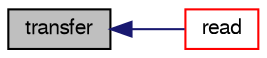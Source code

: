 digraph "transfer"
{
  bgcolor="transparent";
  edge [fontname="FreeSans",fontsize="10",labelfontname="FreeSans",labelfontsize="10"];
  node [fontname="FreeSans",fontsize="10",shape=record];
  rankdir="LR";
  Node858 [label="transfer",height=0.2,width=0.4,color="black", fillcolor="grey75", style="filled", fontcolor="black"];
  Node858 -> Node859 [dir="back",color="midnightblue",fontsize="10",style="solid",fontname="FreeSans"];
  Node859 [label="read",height=0.2,width=0.4,color="red",URL="$a21786.html#a8b399ba606eec0c1c103e9531978fb34",tooltip="Read from file. Chooses reader based on explicit extension. "];
}
